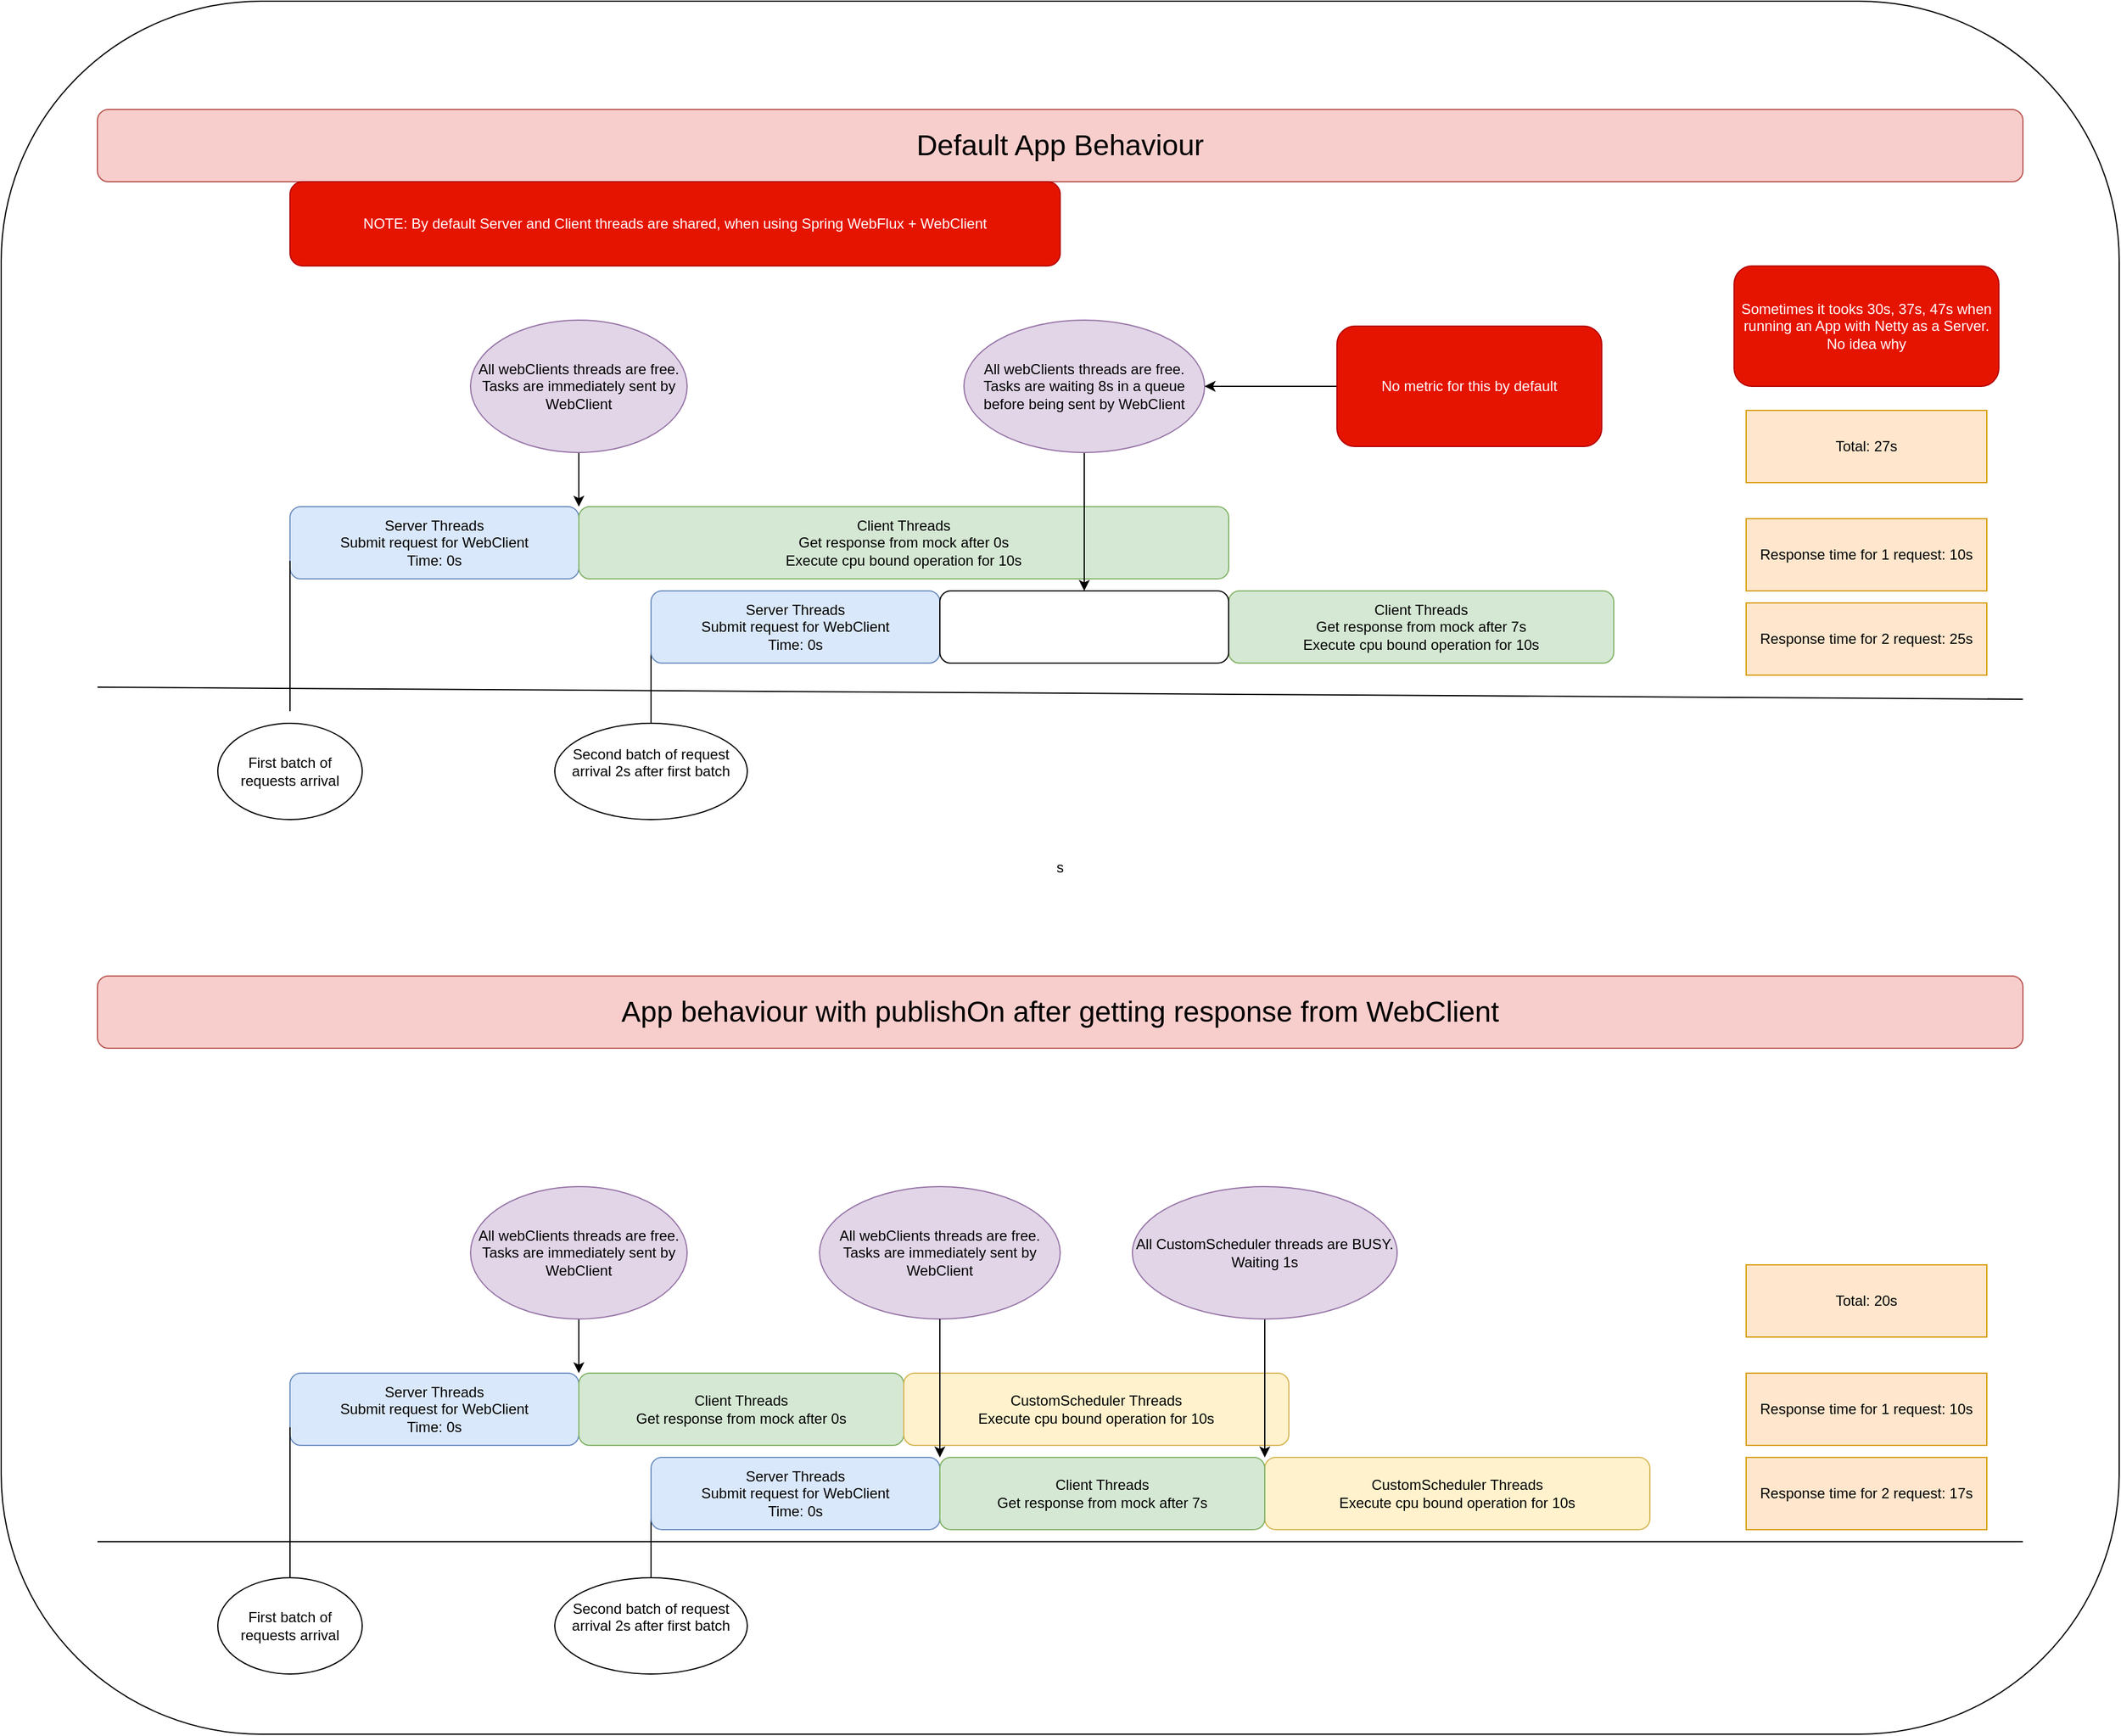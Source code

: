 <mxfile version="26.0.16">
  <diagram name="Strona-1" id="-2TSdLy00n9XIhNWjO1P">
    <mxGraphModel dx="2336" dy="1978" grid="1" gridSize="10" guides="1" tooltips="1" connect="1" arrows="1" fold="1" page="1" pageScale="1" pageWidth="827" pageHeight="1169" math="0" shadow="0">
      <root>
        <mxCell id="0" />
        <mxCell id="1" parent="0" />
        <mxCell id="2GRehvNXeIB6Kh1DUvyV-56" value="s" style="rounded=1;whiteSpace=wrap;html=1;" vertex="1" parent="1">
          <mxGeometry x="-80" y="-250" width="1760" height="1440" as="geometry" />
        </mxCell>
        <mxCell id="2GRehvNXeIB6Kh1DUvyV-3" value="First batch of requests arrival" style="ellipse;whiteSpace=wrap;html=1;" vertex="1" parent="1">
          <mxGeometry x="100" y="350" width="120" height="80" as="geometry" />
        </mxCell>
        <mxCell id="2GRehvNXeIB6Kh1DUvyV-4" value="Server Threads&lt;br&gt;&lt;div&gt;Submit request for WebClient&lt;/div&gt;&lt;div&gt;Time: 0s&lt;/div&gt;" style="rounded=1;whiteSpace=wrap;html=1;fillColor=#dae8fc;strokeColor=#6c8ebf;" vertex="1" parent="1">
          <mxGeometry x="160" y="170" width="240" height="60" as="geometry" />
        </mxCell>
        <mxCell id="2GRehvNXeIB6Kh1DUvyV-7" value="&lt;div&gt;Client Threads&lt;/div&gt;&lt;div&gt;Get response from mock after 0s&lt;/div&gt;&lt;div&gt;Execute cpu bound operation for 10s&lt;/div&gt;" style="rounded=1;whiteSpace=wrap;html=1;fillColor=#d5e8d4;strokeColor=#82b366;" vertex="1" parent="1">
          <mxGeometry x="400" y="170" width="540" height="60" as="geometry" />
        </mxCell>
        <mxCell id="2GRehvNXeIB6Kh1DUvyV-8" value="" style="endArrow=none;html=1;rounded=0;" edge="1" parent="1">
          <mxGeometry width="50" height="50" relative="1" as="geometry">
            <mxPoint y="320" as="sourcePoint" />
            <mxPoint x="1600" y="330" as="targetPoint" />
          </mxGeometry>
        </mxCell>
        <mxCell id="2GRehvNXeIB6Kh1DUvyV-9" value="" style="endArrow=none;html=1;rounded=0;entryX=0;entryY=0.75;entryDx=0;entryDy=0;" edge="1" parent="1" target="2GRehvNXeIB6Kh1DUvyV-4">
          <mxGeometry width="50" height="50" relative="1" as="geometry">
            <mxPoint x="160" y="340" as="sourcePoint" />
            <mxPoint x="160" y="300" as="targetPoint" />
          </mxGeometry>
        </mxCell>
        <mxCell id="2GRehvNXeIB6Kh1DUvyV-11" value="&lt;div&gt;Second batch of request arrival 2s after first batch&lt;/div&gt;&lt;div&gt;&lt;br&gt;&lt;/div&gt;" style="ellipse;whiteSpace=wrap;html=1;" vertex="1" parent="1">
          <mxGeometry x="380" y="350" width="160" height="80" as="geometry" />
        </mxCell>
        <mxCell id="2GRehvNXeIB6Kh1DUvyV-13" value="" style="endArrow=none;html=1;rounded=0;exitX=0.5;exitY=0;exitDx=0;exitDy=0;" edge="1" parent="1" source="2GRehvNXeIB6Kh1DUvyV-11">
          <mxGeometry width="50" height="50" relative="1" as="geometry">
            <mxPoint x="459.76" y="320" as="sourcePoint" />
            <mxPoint x="460" y="290" as="targetPoint" />
          </mxGeometry>
        </mxCell>
        <mxCell id="2GRehvNXeIB6Kh1DUvyV-14" value="&lt;font style=&quot;font-size: 24px;&quot;&gt;Default App Behaviour&lt;/font&gt;" style="rounded=1;whiteSpace=wrap;html=1;fillColor=#f8cecc;strokeColor=#b85450;" vertex="1" parent="1">
          <mxGeometry y="-160" width="1600" height="60" as="geometry" />
        </mxCell>
        <mxCell id="2GRehvNXeIB6Kh1DUvyV-15" value="&lt;div&gt;Server Threads&lt;/div&gt;&lt;div&gt;Submit request for WebClient&lt;/div&gt;&lt;div&gt;&lt;div&gt;Time: 0s&lt;/div&gt;&lt;/div&gt;" style="rounded=1;whiteSpace=wrap;html=1;fillColor=#dae8fc;strokeColor=#6c8ebf;" vertex="1" parent="1">
          <mxGeometry x="460" y="240" width="240" height="60" as="geometry" />
        </mxCell>
        <mxCell id="2GRehvNXeIB6Kh1DUvyV-16" value="&lt;div&gt;Client Threads&lt;/div&gt;&lt;div&gt;Get response from mock after 7s&lt;/div&gt;&lt;div&gt;Execute cpu bound operation for 10s&lt;/div&gt;" style="rounded=1;whiteSpace=wrap;html=1;fillColor=#d5e8d4;strokeColor=#82b366;" vertex="1" parent="1">
          <mxGeometry x="940" y="240" width="320" height="60" as="geometry" />
        </mxCell>
        <mxCell id="2GRehvNXeIB6Kh1DUvyV-21" style="edgeStyle=orthogonalEdgeStyle;rounded=0;orthogonalLoop=1;jettySize=auto;html=1;exitX=0.5;exitY=1;exitDx=0;exitDy=0;" edge="1" parent="1" source="2GRehvNXeIB6Kh1DUvyV-18" target="2GRehvNXeIB6Kh1DUvyV-30">
          <mxGeometry relative="1" as="geometry" />
        </mxCell>
        <mxCell id="2GRehvNXeIB6Kh1DUvyV-18" value="&lt;div&gt;All webClients threads are free.&lt;/div&gt;&lt;div&gt;Tasks are waiting 8s in a queue before being sent by WebClient &lt;br&gt;&lt;/div&gt;" style="ellipse;whiteSpace=wrap;html=1;fillColor=#e1d5e7;strokeColor=#9673a6;" vertex="1" parent="1">
          <mxGeometry x="720" y="15" width="200" height="110" as="geometry" />
        </mxCell>
        <mxCell id="2GRehvNXeIB6Kh1DUvyV-20" value="" style="edgeStyle=orthogonalEdgeStyle;rounded=0;orthogonalLoop=1;jettySize=auto;html=1;entryX=0;entryY=0;entryDx=0;entryDy=0;" edge="1" parent="1" source="2GRehvNXeIB6Kh1DUvyV-19" target="2GRehvNXeIB6Kh1DUvyV-7">
          <mxGeometry relative="1" as="geometry" />
        </mxCell>
        <mxCell id="2GRehvNXeIB6Kh1DUvyV-19" value="&lt;div&gt;All webClients threads are free.&lt;/div&gt;&lt;div&gt;Tasks are immediately sent by WebClient &lt;br&gt;&lt;/div&gt;" style="ellipse;whiteSpace=wrap;html=1;fillColor=#e1d5e7;strokeColor=#9673a6;" vertex="1" parent="1">
          <mxGeometry x="310" y="15" width="180" height="110" as="geometry" />
        </mxCell>
        <mxCell id="2GRehvNXeIB6Kh1DUvyV-26" value="Response time for 1 request: 10s" style="rounded=0;whiteSpace=wrap;html=1;fillColor=#ffe6cc;strokeColor=#d79b00;" vertex="1" parent="1">
          <mxGeometry x="1370" y="180" width="200" height="60" as="geometry" />
        </mxCell>
        <mxCell id="2GRehvNXeIB6Kh1DUvyV-27" value="Response time for 2 request: 25s " style="rounded=0;whiteSpace=wrap;html=1;fillColor=#ffe6cc;strokeColor=#d79b00;" vertex="1" parent="1">
          <mxGeometry x="1370" y="250" width="200" height="60" as="geometry" />
        </mxCell>
        <mxCell id="2GRehvNXeIB6Kh1DUvyV-28" value="Total: 27s" style="rounded=0;whiteSpace=wrap;html=1;fillColor=#ffe6cc;strokeColor=#d79b00;" vertex="1" parent="1">
          <mxGeometry x="1370" y="90" width="200" height="60" as="geometry" />
        </mxCell>
        <mxCell id="2GRehvNXeIB6Kh1DUvyV-30" value="" style="rounded=1;whiteSpace=wrap;html=1;" vertex="1" parent="1">
          <mxGeometry x="700" y="240" width="240" height="60" as="geometry" />
        </mxCell>
        <mxCell id="2GRehvNXeIB6Kh1DUvyV-31" value="First batch of requests arrival" style="ellipse;whiteSpace=wrap;html=1;" vertex="1" parent="1">
          <mxGeometry x="100" y="1060" width="120" height="80" as="geometry" />
        </mxCell>
        <mxCell id="2GRehvNXeIB6Kh1DUvyV-32" value="Server Threads&lt;br&gt;&lt;div&gt;Submit request for WebClient&lt;/div&gt;&lt;div&gt;Time: 0s&lt;/div&gt;" style="rounded=1;whiteSpace=wrap;html=1;fillColor=#dae8fc;strokeColor=#6c8ebf;" vertex="1" parent="1">
          <mxGeometry x="160" y="890" width="240" height="60" as="geometry" />
        </mxCell>
        <mxCell id="2GRehvNXeIB6Kh1DUvyV-33" value="&lt;div&gt;Client Threads&lt;/div&gt;&lt;div&gt;Get response from mock after 0s&lt;/div&gt;" style="rounded=1;whiteSpace=wrap;html=1;fillColor=#d5e8d4;strokeColor=#82b366;" vertex="1" parent="1">
          <mxGeometry x="400" y="890" width="270" height="60" as="geometry" />
        </mxCell>
        <mxCell id="2GRehvNXeIB6Kh1DUvyV-34" value="" style="endArrow=none;html=1;rounded=0;entryX=0;entryY=0.75;entryDx=0;entryDy=0;" edge="1" parent="1" target="2GRehvNXeIB6Kh1DUvyV-32">
          <mxGeometry width="50" height="50" relative="1" as="geometry">
            <mxPoint x="160" y="1060" as="sourcePoint" />
            <mxPoint x="160" y="1020" as="targetPoint" />
          </mxGeometry>
        </mxCell>
        <mxCell id="2GRehvNXeIB6Kh1DUvyV-35" value="&lt;div&gt;Second batch of request arrival 2s after first batch&lt;/div&gt;&lt;div&gt;&lt;br&gt;&lt;/div&gt;" style="ellipse;whiteSpace=wrap;html=1;" vertex="1" parent="1">
          <mxGeometry x="380" y="1060" width="160" height="80" as="geometry" />
        </mxCell>
        <mxCell id="2GRehvNXeIB6Kh1DUvyV-36" value="" style="endArrow=none;html=1;rounded=0;exitX=0.5;exitY=0;exitDx=0;exitDy=0;" edge="1" parent="1" source="2GRehvNXeIB6Kh1DUvyV-35">
          <mxGeometry width="50" height="50" relative="1" as="geometry">
            <mxPoint x="459.76" y="1040" as="sourcePoint" />
            <mxPoint x="460" y="1010" as="targetPoint" />
          </mxGeometry>
        </mxCell>
        <mxCell id="2GRehvNXeIB6Kh1DUvyV-37" value="&lt;font style=&quot;font-size: 24px;&quot;&gt;App behaviour with publishOn after getting response from WebClient&lt;/font&gt;" style="rounded=1;whiteSpace=wrap;html=1;fillColor=#f8cecc;strokeColor=#b85450;" vertex="1" parent="1">
          <mxGeometry y="560" width="1600" height="60" as="geometry" />
        </mxCell>
        <mxCell id="2GRehvNXeIB6Kh1DUvyV-38" value="&lt;div&gt;Server Threads&lt;/div&gt;&lt;div&gt;Submit request for WebClient&lt;/div&gt;&lt;div&gt;&lt;div&gt;Time: 0s&lt;/div&gt;&lt;/div&gt;" style="rounded=1;whiteSpace=wrap;html=1;fillColor=#dae8fc;strokeColor=#6c8ebf;" vertex="1" parent="1">
          <mxGeometry x="460" y="960" width="240" height="60" as="geometry" />
        </mxCell>
        <mxCell id="2GRehvNXeIB6Kh1DUvyV-41" value="&lt;div&gt;All webClients threads are free.&lt;/div&gt;&lt;div&gt;Tasks are immediately sent by WebClient &lt;br&gt;&lt;/div&gt;" style="ellipse;whiteSpace=wrap;html=1;fillColor=#e1d5e7;strokeColor=#9673a6;" vertex="1" parent="1">
          <mxGeometry x="600" y="735" width="200" height="110" as="geometry" />
        </mxCell>
        <mxCell id="2GRehvNXeIB6Kh1DUvyV-42" value="" style="edgeStyle=orthogonalEdgeStyle;rounded=0;orthogonalLoop=1;jettySize=auto;html=1;entryX=0;entryY=0;entryDx=0;entryDy=0;" edge="1" parent="1" source="2GRehvNXeIB6Kh1DUvyV-43" target="2GRehvNXeIB6Kh1DUvyV-33">
          <mxGeometry relative="1" as="geometry" />
        </mxCell>
        <mxCell id="2GRehvNXeIB6Kh1DUvyV-43" value="&lt;div&gt;All webClients threads are free.&lt;/div&gt;&lt;div&gt;Tasks are immediately sent by WebClient &lt;br&gt;&lt;/div&gt;" style="ellipse;whiteSpace=wrap;html=1;fillColor=#e1d5e7;strokeColor=#9673a6;" vertex="1" parent="1">
          <mxGeometry x="310" y="735" width="180" height="110" as="geometry" />
        </mxCell>
        <mxCell id="2GRehvNXeIB6Kh1DUvyV-44" value="Response time for 1 request: 10s" style="rounded=0;whiteSpace=wrap;html=1;fillColor=#ffe6cc;strokeColor=#d79b00;" vertex="1" parent="1">
          <mxGeometry x="1370" y="890" width="200" height="60" as="geometry" />
        </mxCell>
        <mxCell id="2GRehvNXeIB6Kh1DUvyV-45" value="Response time for 2 request: 17s " style="rounded=0;whiteSpace=wrap;html=1;fillColor=#ffe6cc;strokeColor=#d79b00;" vertex="1" parent="1">
          <mxGeometry x="1370" y="960" width="200" height="60" as="geometry" />
        </mxCell>
        <mxCell id="2GRehvNXeIB6Kh1DUvyV-46" value="Total: 20s" style="rounded=0;whiteSpace=wrap;html=1;fillColor=#ffe6cc;strokeColor=#d79b00;" vertex="1" parent="1">
          <mxGeometry x="1370" y="800" width="200" height="60" as="geometry" />
        </mxCell>
        <mxCell id="2GRehvNXeIB6Kh1DUvyV-48" value="&lt;div&gt;CustomScheduler Threads&lt;/div&gt;&lt;div&gt;Execute cpu bound operation for 10s&lt;/div&gt;" style="rounded=1;whiteSpace=wrap;html=1;fillColor=#fff2cc;strokeColor=#d6b656;" vertex="1" parent="1">
          <mxGeometry x="670" y="890" width="320" height="60" as="geometry" />
        </mxCell>
        <mxCell id="2GRehvNXeIB6Kh1DUvyV-50" value="&lt;div&gt;CustomScheduler Threads&lt;/div&gt;&lt;div&gt;Execute cpu bound operation for 10s&lt;/div&gt;" style="rounded=1;whiteSpace=wrap;html=1;fillColor=#fff2cc;strokeColor=#d6b656;" vertex="1" parent="1">
          <mxGeometry x="970" y="960" width="320" height="60" as="geometry" />
        </mxCell>
        <mxCell id="2GRehvNXeIB6Kh1DUvyV-51" value="&lt;div&gt;Client Threads&lt;/div&gt;&lt;div&gt;Get response from mock after 7s&lt;/div&gt;" style="rounded=1;whiteSpace=wrap;html=1;fillColor=#d5e8d4;strokeColor=#82b366;" vertex="1" parent="1">
          <mxGeometry x="700" y="960" width="270" height="60" as="geometry" />
        </mxCell>
        <mxCell id="2GRehvNXeIB6Kh1DUvyV-40" style="edgeStyle=orthogonalEdgeStyle;rounded=0;orthogonalLoop=1;jettySize=auto;html=1;exitX=0.5;exitY=1;exitDx=0;exitDy=0;entryX=0;entryY=0;entryDx=0;entryDy=0;" edge="1" parent="1" source="2GRehvNXeIB6Kh1DUvyV-41">
          <mxGeometry relative="1" as="geometry">
            <mxPoint x="700.0" y="960.0" as="targetPoint" />
          </mxGeometry>
        </mxCell>
        <mxCell id="2GRehvNXeIB6Kh1DUvyV-53" style="edgeStyle=orthogonalEdgeStyle;rounded=0;orthogonalLoop=1;jettySize=auto;html=1;entryX=1;entryY=0;entryDx=0;entryDy=0;" edge="1" parent="1" source="2GRehvNXeIB6Kh1DUvyV-52" target="2GRehvNXeIB6Kh1DUvyV-51">
          <mxGeometry relative="1" as="geometry" />
        </mxCell>
        <mxCell id="2GRehvNXeIB6Kh1DUvyV-52" value="&lt;div&gt;All&amp;nbsp;CustomScheduler threads are BUSY.&lt;/div&gt;&lt;div&gt;Waiting 1s&lt;/div&gt;" style="ellipse;whiteSpace=wrap;html=1;fillColor=#e1d5e7;strokeColor=#9673a6;" vertex="1" parent="1">
          <mxGeometry x="860" y="735" width="220" height="110" as="geometry" />
        </mxCell>
        <mxCell id="2GRehvNXeIB6Kh1DUvyV-54" value="" style="endArrow=none;html=1;rounded=0;" edge="1" parent="1">
          <mxGeometry width="50" height="50" relative="1" as="geometry">
            <mxPoint y="1030" as="sourcePoint" />
            <mxPoint x="1600" y="1030" as="targetPoint" />
          </mxGeometry>
        </mxCell>
        <mxCell id="2GRehvNXeIB6Kh1DUvyV-62" value="Sometimes it tooks 30s, 37s, 47s when running an App with Netty as a Server. No idea why" style="rounded=1;whiteSpace=wrap;html=1;fillColor=#e51400;fontColor=#ffffff;strokeColor=#B20000;" vertex="1" parent="1">
          <mxGeometry x="1360" y="-30" width="220" height="100" as="geometry" />
        </mxCell>
        <mxCell id="2GRehvNXeIB6Kh1DUvyV-65" style="edgeStyle=orthogonalEdgeStyle;rounded=0;orthogonalLoop=1;jettySize=auto;html=1;" edge="1" parent="1" source="2GRehvNXeIB6Kh1DUvyV-64" target="2GRehvNXeIB6Kh1DUvyV-18">
          <mxGeometry relative="1" as="geometry" />
        </mxCell>
        <mxCell id="2GRehvNXeIB6Kh1DUvyV-64" value="No metric for this by default" style="rounded=1;whiteSpace=wrap;html=1;fillColor=#e51400;fontColor=#ffffff;strokeColor=#B20000;" vertex="1" parent="1">
          <mxGeometry x="1030" y="20" width="220" height="100" as="geometry" />
        </mxCell>
        <mxCell id="2GRehvNXeIB6Kh1DUvyV-66" value="NOTE: By default Server and Client threads are shared, when using Spring WebFlux + WebClient" style="rounded=1;whiteSpace=wrap;html=1;fillColor=#e51400;fontColor=#ffffff;strokeColor=#B20000;" vertex="1" parent="1">
          <mxGeometry x="160" y="-100" width="640" height="70" as="geometry" />
        </mxCell>
      </root>
    </mxGraphModel>
  </diagram>
</mxfile>

